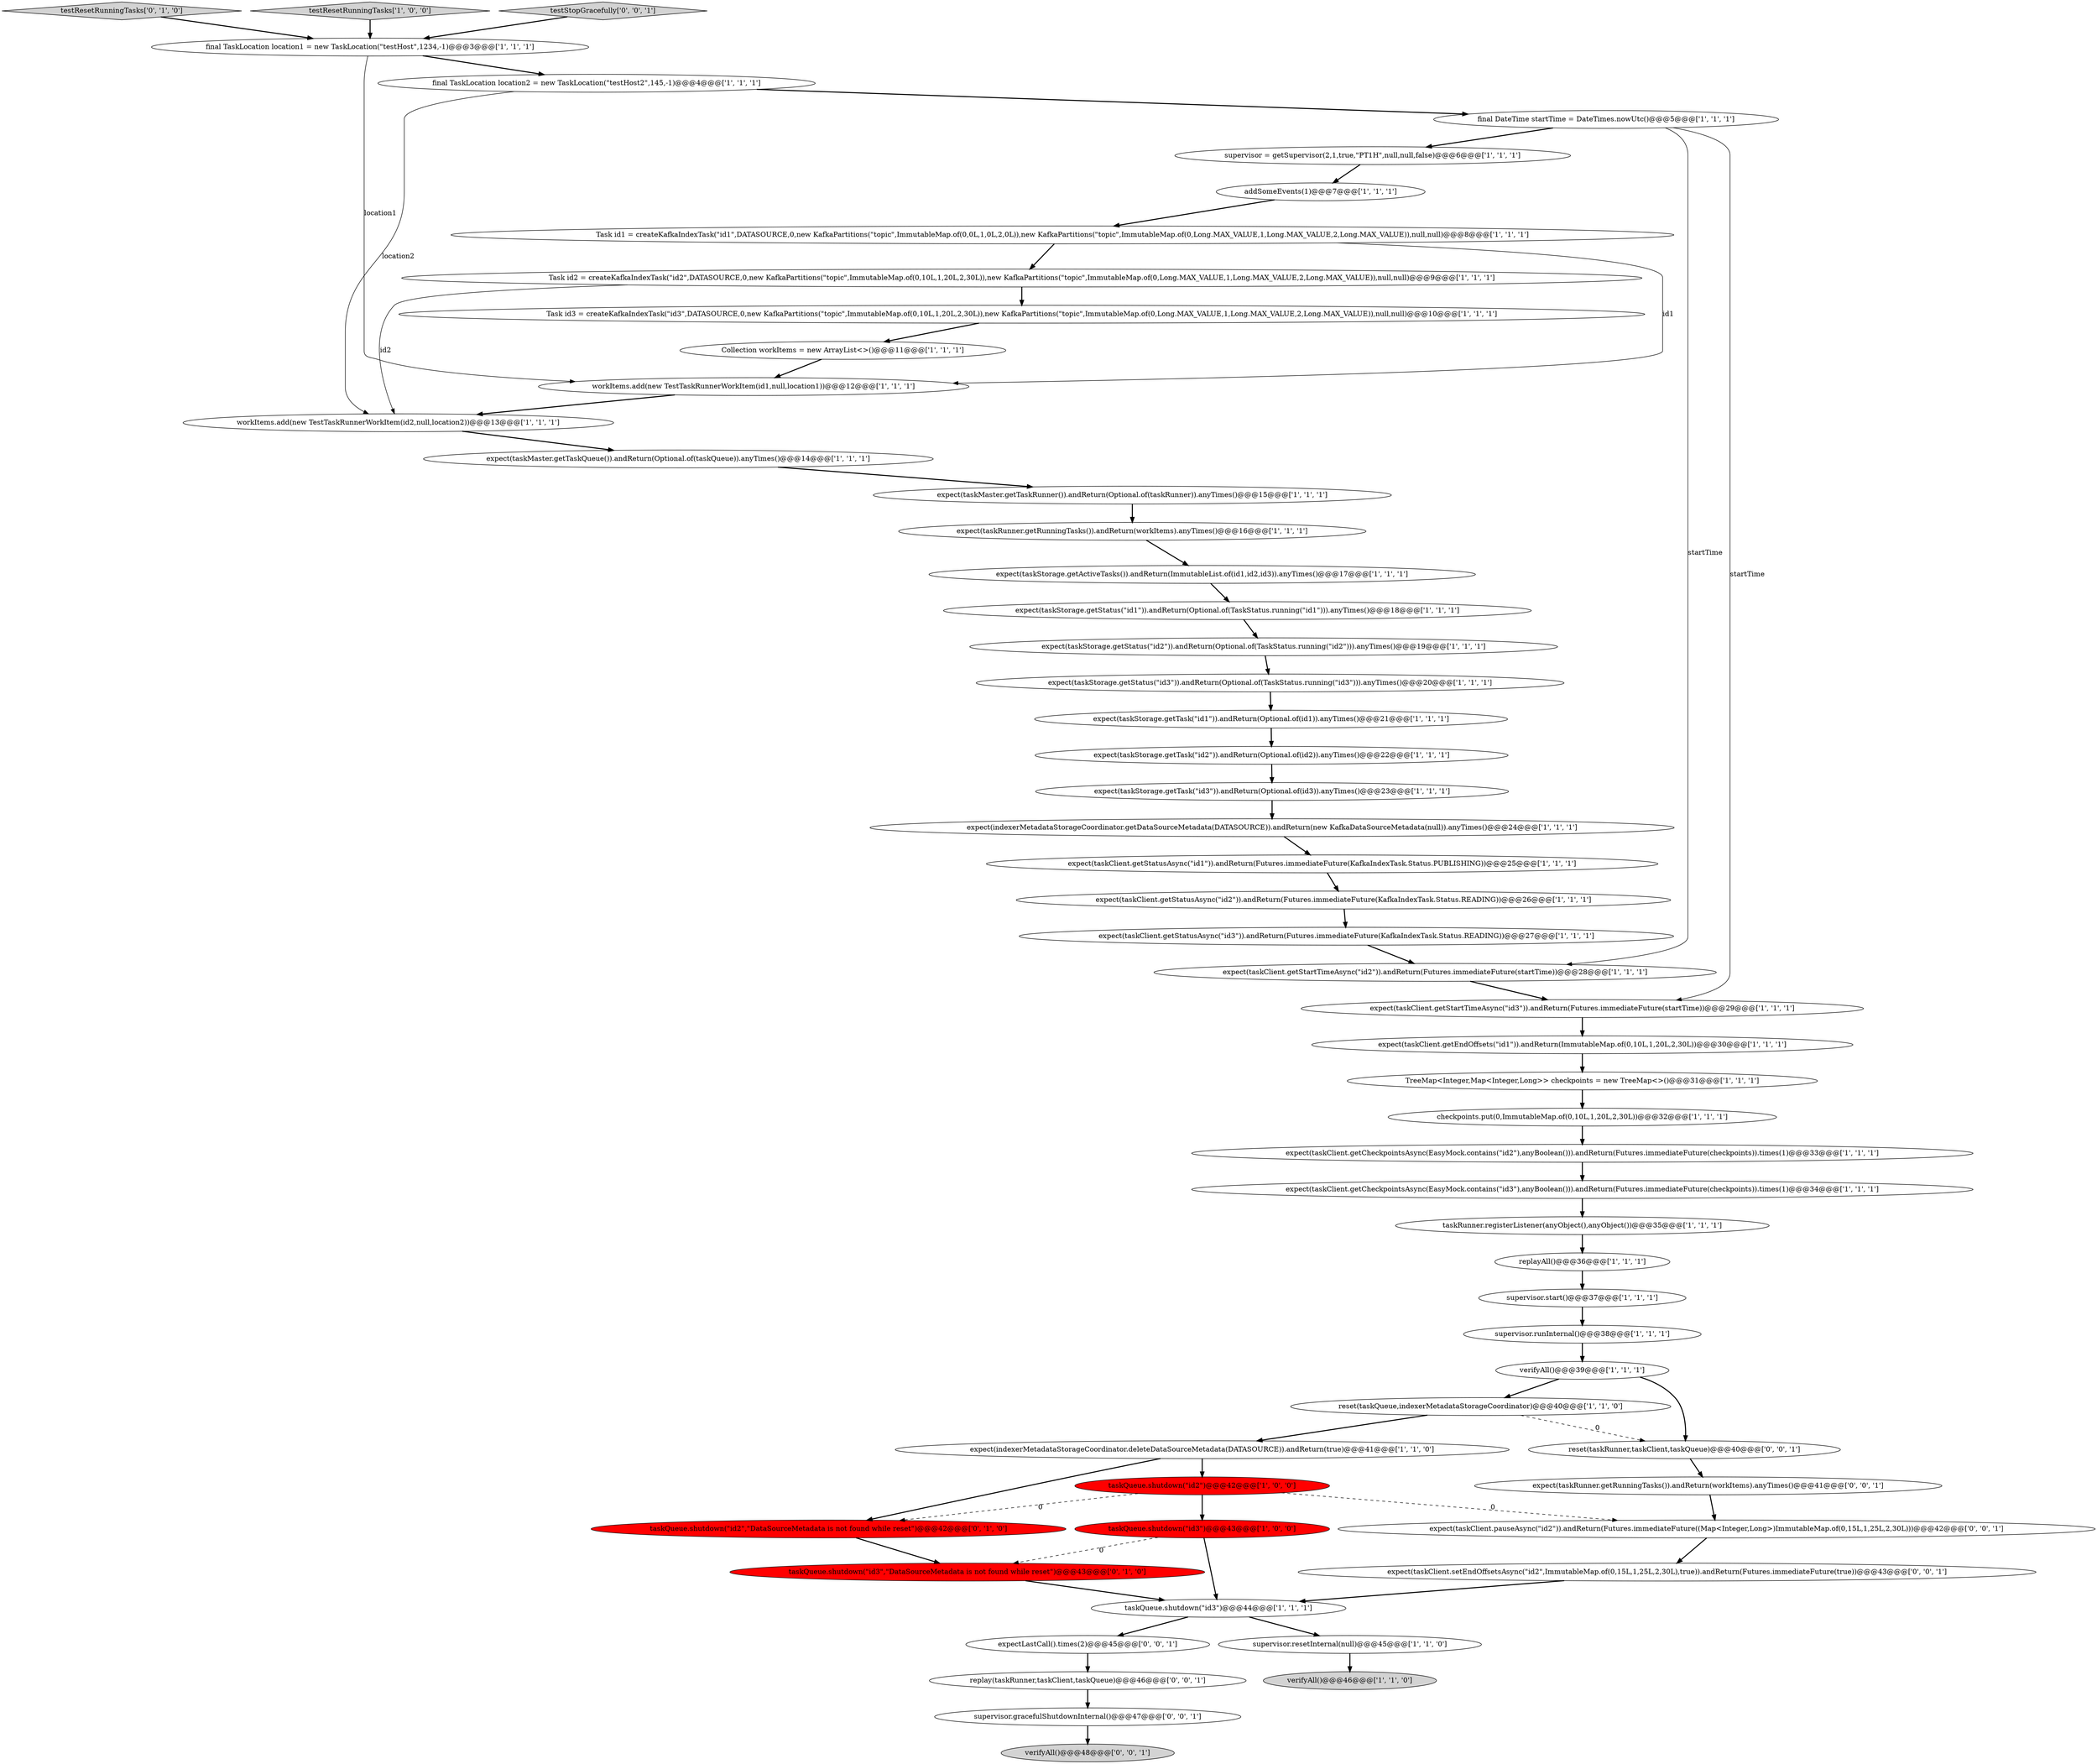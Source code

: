 digraph {
3 [style = filled, label = "Task id1 = createKafkaIndexTask(\"id1\",DATASOURCE,0,new KafkaPartitions(\"topic\",ImmutableMap.of(0,0L,1,0L,2,0L)),new KafkaPartitions(\"topic\",ImmutableMap.of(0,Long.MAX_VALUE,1,Long.MAX_VALUE,2,Long.MAX_VALUE)),null,null)@@@8@@@['1', '1', '1']", fillcolor = white, shape = ellipse image = "AAA0AAABBB1BBB"];
33 [style = filled, label = "TreeMap<Integer,Map<Integer,Long>> checkpoints = new TreeMap<>()@@@31@@@['1', '1', '1']", fillcolor = white, shape = ellipse image = "AAA0AAABBB1BBB"];
49 [style = filled, label = "verifyAll()@@@48@@@['0', '0', '1']", fillcolor = lightgray, shape = ellipse image = "AAA0AAABBB3BBB"];
17 [style = filled, label = "expect(taskClient.getStartTimeAsync(\"id2\")).andReturn(Futures.immediateFuture(startTime))@@@28@@@['1', '1', '1']", fillcolor = white, shape = ellipse image = "AAA0AAABBB1BBB"];
38 [style = filled, label = "expect(taskMaster.getTaskQueue()).andReturn(Optional.of(taskQueue)).anyTimes()@@@14@@@['1', '1', '1']", fillcolor = white, shape = ellipse image = "AAA0AAABBB1BBB"];
46 [style = filled, label = "taskQueue.shutdown(\"id3\",\"DataSourceMetadata is not found while reset\")@@@43@@@['0', '1', '0']", fillcolor = red, shape = ellipse image = "AAA1AAABBB2BBB"];
50 [style = filled, label = "replay(taskRunner,taskClient,taskQueue)@@@46@@@['0', '0', '1']", fillcolor = white, shape = ellipse image = "AAA0AAABBB3BBB"];
43 [style = filled, label = "expect(taskClient.getStatusAsync(\"id2\")).andReturn(Futures.immediateFuture(KafkaIndexTask.Status.READING))@@@26@@@['1', '1', '1']", fillcolor = white, shape = ellipse image = "AAA0AAABBB1BBB"];
31 [style = filled, label = "expect(taskStorage.getStatus(\"id1\")).andReturn(Optional.of(TaskStatus.running(\"id1\"))).anyTimes()@@@18@@@['1', '1', '1']", fillcolor = white, shape = ellipse image = "AAA0AAABBB1BBB"];
15 [style = filled, label = "Task id3 = createKafkaIndexTask(\"id3\",DATASOURCE,0,new KafkaPartitions(\"topic\",ImmutableMap.of(0,10L,1,20L,2,30L)),new KafkaPartitions(\"topic\",ImmutableMap.of(0,Long.MAX_VALUE,1,Long.MAX_VALUE,2,Long.MAX_VALUE)),null,null)@@@10@@@['1', '1', '1']", fillcolor = white, shape = ellipse image = "AAA0AAABBB1BBB"];
32 [style = filled, label = "expect(taskStorage.getStatus(\"id2\")).andReturn(Optional.of(TaskStatus.running(\"id2\"))).anyTimes()@@@19@@@['1', '1', '1']", fillcolor = white, shape = ellipse image = "AAA0AAABBB1BBB"];
12 [style = filled, label = "reset(taskQueue,indexerMetadataStorageCoordinator)@@@40@@@['1', '1', '0']", fillcolor = white, shape = ellipse image = "AAA0AAABBB1BBB"];
37 [style = filled, label = "expect(taskClient.getStatusAsync(\"id1\")).andReturn(Futures.immediateFuture(KafkaIndexTask.Status.PUBLISHING))@@@25@@@['1', '1', '1']", fillcolor = white, shape = ellipse image = "AAA0AAABBB1BBB"];
10 [style = filled, label = "Task id2 = createKafkaIndexTask(\"id2\",DATASOURCE,0,new KafkaPartitions(\"topic\",ImmutableMap.of(0,10L,1,20L,2,30L)),new KafkaPartitions(\"topic\",ImmutableMap.of(0,Long.MAX_VALUE,1,Long.MAX_VALUE,2,Long.MAX_VALUE)),null,null)@@@9@@@['1', '1', '1']", fillcolor = white, shape = ellipse image = "AAA0AAABBB1BBB"];
6 [style = filled, label = "expect(taskClient.getStatusAsync(\"id3\")).andReturn(Futures.immediateFuture(KafkaIndexTask.Status.READING))@@@27@@@['1', '1', '1']", fillcolor = white, shape = ellipse image = "AAA0AAABBB1BBB"];
22 [style = filled, label = "expect(indexerMetadataStorageCoordinator.getDataSourceMetadata(DATASOURCE)).andReturn(new KafkaDataSourceMetadata(null)).anyTimes()@@@24@@@['1', '1', '1']", fillcolor = white, shape = ellipse image = "AAA0AAABBB1BBB"];
28 [style = filled, label = "workItems.add(new TestTaskRunnerWorkItem(id2,null,location2))@@@13@@@['1', '1', '1']", fillcolor = white, shape = ellipse image = "AAA0AAABBB1BBB"];
1 [style = filled, label = "expect(indexerMetadataStorageCoordinator.deleteDataSourceMetadata(DATASOURCE)).andReturn(true)@@@41@@@['1', '1', '0']", fillcolor = white, shape = ellipse image = "AAA0AAABBB1BBB"];
35 [style = filled, label = "supervisor = getSupervisor(2,1,true,\"PT1H\",null,null,false)@@@6@@@['1', '1', '1']", fillcolor = white, shape = ellipse image = "AAA0AAABBB1BBB"];
2 [style = filled, label = "addSomeEvents(1)@@@7@@@['1', '1', '1']", fillcolor = white, shape = ellipse image = "AAA0AAABBB1BBB"];
20 [style = filled, label = "final DateTime startTime = DateTimes.nowUtc()@@@5@@@['1', '1', '1']", fillcolor = white, shape = ellipse image = "AAA0AAABBB1BBB"];
55 [style = filled, label = "expectLastCall().times(2)@@@45@@@['0', '0', '1']", fillcolor = white, shape = ellipse image = "AAA0AAABBB3BBB"];
30 [style = filled, label = "expect(taskClient.getStartTimeAsync(\"id3\")).andReturn(Futures.immediateFuture(startTime))@@@29@@@['1', '1', '1']", fillcolor = white, shape = ellipse image = "AAA0AAABBB1BBB"];
45 [style = filled, label = "testResetRunningTasks['0', '1', '0']", fillcolor = lightgray, shape = diamond image = "AAA0AAABBB2BBB"];
48 [style = filled, label = "expect(taskClient.setEndOffsetsAsync(\"id2\",ImmutableMap.of(0,15L,1,25L,2,30L),true)).andReturn(Futures.immediateFuture(true))@@@43@@@['0', '0', '1']", fillcolor = white, shape = ellipse image = "AAA0AAABBB3BBB"];
23 [style = filled, label = "checkpoints.put(0,ImmutableMap.of(0,10L,1,20L,2,30L))@@@32@@@['1', '1', '1']", fillcolor = white, shape = ellipse image = "AAA0AAABBB1BBB"];
25 [style = filled, label = "expect(taskClient.getCheckpointsAsync(EasyMock.contains(\"id2\"),anyBoolean())).andReturn(Futures.immediateFuture(checkpoints)).times(1)@@@33@@@['1', '1', '1']", fillcolor = white, shape = ellipse image = "AAA0AAABBB1BBB"];
13 [style = filled, label = "expect(taskStorage.getActiveTasks()).andReturn(ImmutableList.of(id1,id2,id3)).anyTimes()@@@17@@@['1', '1', '1']", fillcolor = white, shape = ellipse image = "AAA0AAABBB1BBB"];
21 [style = filled, label = "workItems.add(new TestTaskRunnerWorkItem(id1,null,location1))@@@12@@@['1', '1', '1']", fillcolor = white, shape = ellipse image = "AAA0AAABBB1BBB"];
19 [style = filled, label = "supervisor.resetInternal(null)@@@45@@@['1', '1', '0']", fillcolor = white, shape = ellipse image = "AAA0AAABBB1BBB"];
8 [style = filled, label = "expect(taskStorage.getTask(\"id3\")).andReturn(Optional.of(id3)).anyTimes()@@@23@@@['1', '1', '1']", fillcolor = white, shape = ellipse image = "AAA0AAABBB1BBB"];
9 [style = filled, label = "supervisor.start()@@@37@@@['1', '1', '1']", fillcolor = white, shape = ellipse image = "AAA0AAABBB1BBB"];
4 [style = filled, label = "Collection workItems = new ArrayList<>()@@@11@@@['1', '1', '1']", fillcolor = white, shape = ellipse image = "AAA0AAABBB1BBB"];
27 [style = filled, label = "verifyAll()@@@46@@@['1', '1', '0']", fillcolor = lightgray, shape = ellipse image = "AAA0AAABBB1BBB"];
54 [style = filled, label = "supervisor.gracefulShutdownInternal()@@@47@@@['0', '0', '1']", fillcolor = white, shape = ellipse image = "AAA0AAABBB3BBB"];
41 [style = filled, label = "expect(taskMaster.getTaskRunner()).andReturn(Optional.of(taskRunner)).anyTimes()@@@15@@@['1', '1', '1']", fillcolor = white, shape = ellipse image = "AAA0AAABBB1BBB"];
29 [style = filled, label = "testResetRunningTasks['1', '0', '0']", fillcolor = lightgray, shape = diamond image = "AAA0AAABBB1BBB"];
42 [style = filled, label = "final TaskLocation location1 = new TaskLocation(\"testHost\",1234,-1)@@@3@@@['1', '1', '1']", fillcolor = white, shape = ellipse image = "AAA0AAABBB1BBB"];
26 [style = filled, label = "taskQueue.shutdown(\"id3\")@@@44@@@['1', '1', '1']", fillcolor = white, shape = ellipse image = "AAA0AAABBB1BBB"];
34 [style = filled, label = "taskRunner.registerListener(anyObject(),anyObject())@@@35@@@['1', '1', '1']", fillcolor = white, shape = ellipse image = "AAA0AAABBB1BBB"];
40 [style = filled, label = "expect(taskStorage.getTask(\"id1\")).andReturn(Optional.of(id1)).anyTimes()@@@21@@@['1', '1', '1']", fillcolor = white, shape = ellipse image = "AAA0AAABBB1BBB"];
18 [style = filled, label = "replayAll()@@@36@@@['1', '1', '1']", fillcolor = white, shape = ellipse image = "AAA0AAABBB1BBB"];
51 [style = filled, label = "expect(taskRunner.getRunningTasks()).andReturn(workItems).anyTimes()@@@41@@@['0', '0', '1']", fillcolor = white, shape = ellipse image = "AAA0AAABBB3BBB"];
56 [style = filled, label = "expect(taskClient.pauseAsync(\"id2\")).andReturn(Futures.immediateFuture((Map<Integer,Long>)ImmutableMap.of(0,15L,1,25L,2,30L)))@@@42@@@['0', '0', '1']", fillcolor = white, shape = ellipse image = "AAA0AAABBB3BBB"];
24 [style = filled, label = "supervisor.runInternal()@@@38@@@['1', '1', '1']", fillcolor = white, shape = ellipse image = "AAA0AAABBB1BBB"];
52 [style = filled, label = "reset(taskRunner,taskClient,taskQueue)@@@40@@@['0', '0', '1']", fillcolor = white, shape = ellipse image = "AAA0AAABBB3BBB"];
14 [style = filled, label = "final TaskLocation location2 = new TaskLocation(\"testHost2\",145,-1)@@@4@@@['1', '1', '1']", fillcolor = white, shape = ellipse image = "AAA0AAABBB1BBB"];
11 [style = filled, label = "expect(taskClient.getEndOffsets(\"id1\")).andReturn(ImmutableMap.of(0,10L,1,20L,2,30L))@@@30@@@['1', '1', '1']", fillcolor = white, shape = ellipse image = "AAA0AAABBB1BBB"];
39 [style = filled, label = "expect(taskStorage.getStatus(\"id3\")).andReturn(Optional.of(TaskStatus.running(\"id3\"))).anyTimes()@@@20@@@['1', '1', '1']", fillcolor = white, shape = ellipse image = "AAA0AAABBB1BBB"];
0 [style = filled, label = "taskQueue.shutdown(\"id2\")@@@42@@@['1', '0', '0']", fillcolor = red, shape = ellipse image = "AAA1AAABBB1BBB"];
36 [style = filled, label = "expect(taskClient.getCheckpointsAsync(EasyMock.contains(\"id3\"),anyBoolean())).andReturn(Futures.immediateFuture(checkpoints)).times(1)@@@34@@@['1', '1', '1']", fillcolor = white, shape = ellipse image = "AAA0AAABBB1BBB"];
7 [style = filled, label = "expect(taskRunner.getRunningTasks()).andReturn(workItems).anyTimes()@@@16@@@['1', '1', '1']", fillcolor = white, shape = ellipse image = "AAA0AAABBB1BBB"];
53 [style = filled, label = "testStopGracefully['0', '0', '1']", fillcolor = lightgray, shape = diamond image = "AAA0AAABBB3BBB"];
5 [style = filled, label = "verifyAll()@@@39@@@['1', '1', '1']", fillcolor = white, shape = ellipse image = "AAA0AAABBB1BBB"];
16 [style = filled, label = "expect(taskStorage.getTask(\"id2\")).andReturn(Optional.of(id2)).anyTimes()@@@22@@@['1', '1', '1']", fillcolor = white, shape = ellipse image = "AAA0AAABBB1BBB"];
47 [style = filled, label = "taskQueue.shutdown(\"id2\",\"DataSourceMetadata is not found while reset\")@@@42@@@['0', '1', '0']", fillcolor = red, shape = ellipse image = "AAA1AAABBB2BBB"];
44 [style = filled, label = "taskQueue.shutdown(\"id3\")@@@43@@@['1', '0', '0']", fillcolor = red, shape = ellipse image = "AAA1AAABBB1BBB"];
7->13 [style = bold, label=""];
6->17 [style = bold, label=""];
23->25 [style = bold, label=""];
54->49 [style = bold, label=""];
10->15 [style = bold, label=""];
41->7 [style = bold, label=""];
16->8 [style = bold, label=""];
0->56 [style = dashed, label="0"];
22->37 [style = bold, label=""];
25->36 [style = bold, label=""];
31->32 [style = bold, label=""];
2->3 [style = bold, label=""];
28->38 [style = bold, label=""];
35->2 [style = bold, label=""];
53->42 [style = bold, label=""];
4->21 [style = bold, label=""];
34->18 [style = bold, label=""];
51->56 [style = bold, label=""];
47->46 [style = bold, label=""];
17->30 [style = bold, label=""];
0->47 [style = dashed, label="0"];
38->41 [style = bold, label=""];
1->0 [style = bold, label=""];
3->21 [style = solid, label="id1"];
26->19 [style = bold, label=""];
42->21 [style = solid, label="location1"];
12->1 [style = bold, label=""];
20->17 [style = solid, label="startTime"];
43->6 [style = bold, label=""];
20->30 [style = solid, label="startTime"];
21->28 [style = bold, label=""];
8->22 [style = bold, label=""];
42->14 [style = bold, label=""];
24->5 [style = bold, label=""];
33->23 [style = bold, label=""];
48->26 [style = bold, label=""];
26->55 [style = bold, label=""];
3->10 [style = bold, label=""];
30->11 [style = bold, label=""];
37->43 [style = bold, label=""];
1->47 [style = bold, label=""];
46->26 [style = bold, label=""];
40->16 [style = bold, label=""];
44->26 [style = bold, label=""];
5->12 [style = bold, label=""];
39->40 [style = bold, label=""];
29->42 [style = bold, label=""];
19->27 [style = bold, label=""];
15->4 [style = bold, label=""];
18->9 [style = bold, label=""];
11->33 [style = bold, label=""];
45->42 [style = bold, label=""];
5->52 [style = bold, label=""];
56->48 [style = bold, label=""];
44->46 [style = dashed, label="0"];
32->39 [style = bold, label=""];
0->44 [style = bold, label=""];
55->50 [style = bold, label=""];
20->35 [style = bold, label=""];
13->31 [style = bold, label=""];
52->51 [style = bold, label=""];
14->28 [style = solid, label="location2"];
50->54 [style = bold, label=""];
9->24 [style = bold, label=""];
36->34 [style = bold, label=""];
12->52 [style = dashed, label="0"];
14->20 [style = bold, label=""];
10->28 [style = solid, label="id2"];
}
